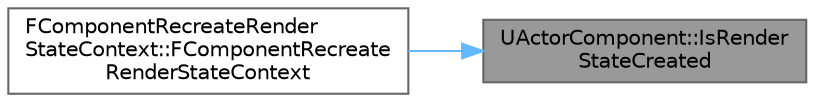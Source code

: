 digraph "UActorComponent::IsRenderStateCreated"
{
 // INTERACTIVE_SVG=YES
 // LATEX_PDF_SIZE
  bgcolor="transparent";
  edge [fontname=Helvetica,fontsize=10,labelfontname=Helvetica,labelfontsize=10];
  node [fontname=Helvetica,fontsize=10,shape=box,height=0.2,width=0.4];
  rankdir="RL";
  Node1 [id="Node000001",label="UActorComponent::IsRender\lStateCreated",height=0.2,width=0.4,color="gray40", fillcolor="grey60", style="filled", fontcolor="black",tooltip="Returns true if the render 'state' (e.g."];
  Node1 -> Node2 [id="edge1_Node000001_Node000002",dir="back",color="steelblue1",style="solid",tooltip=" "];
  Node2 [id="Node000002",label="FComponentRecreateRender\lStateContext::FComponentRecreate\lRenderStateContext",height=0.2,width=0.4,color="grey40", fillcolor="white", style="filled",URL="$d6/d3d/classFComponentRecreateRenderStateContext.html#ab84296f99eb938ed9cdfd7aef6fe9fac",tooltip=" "];
}
